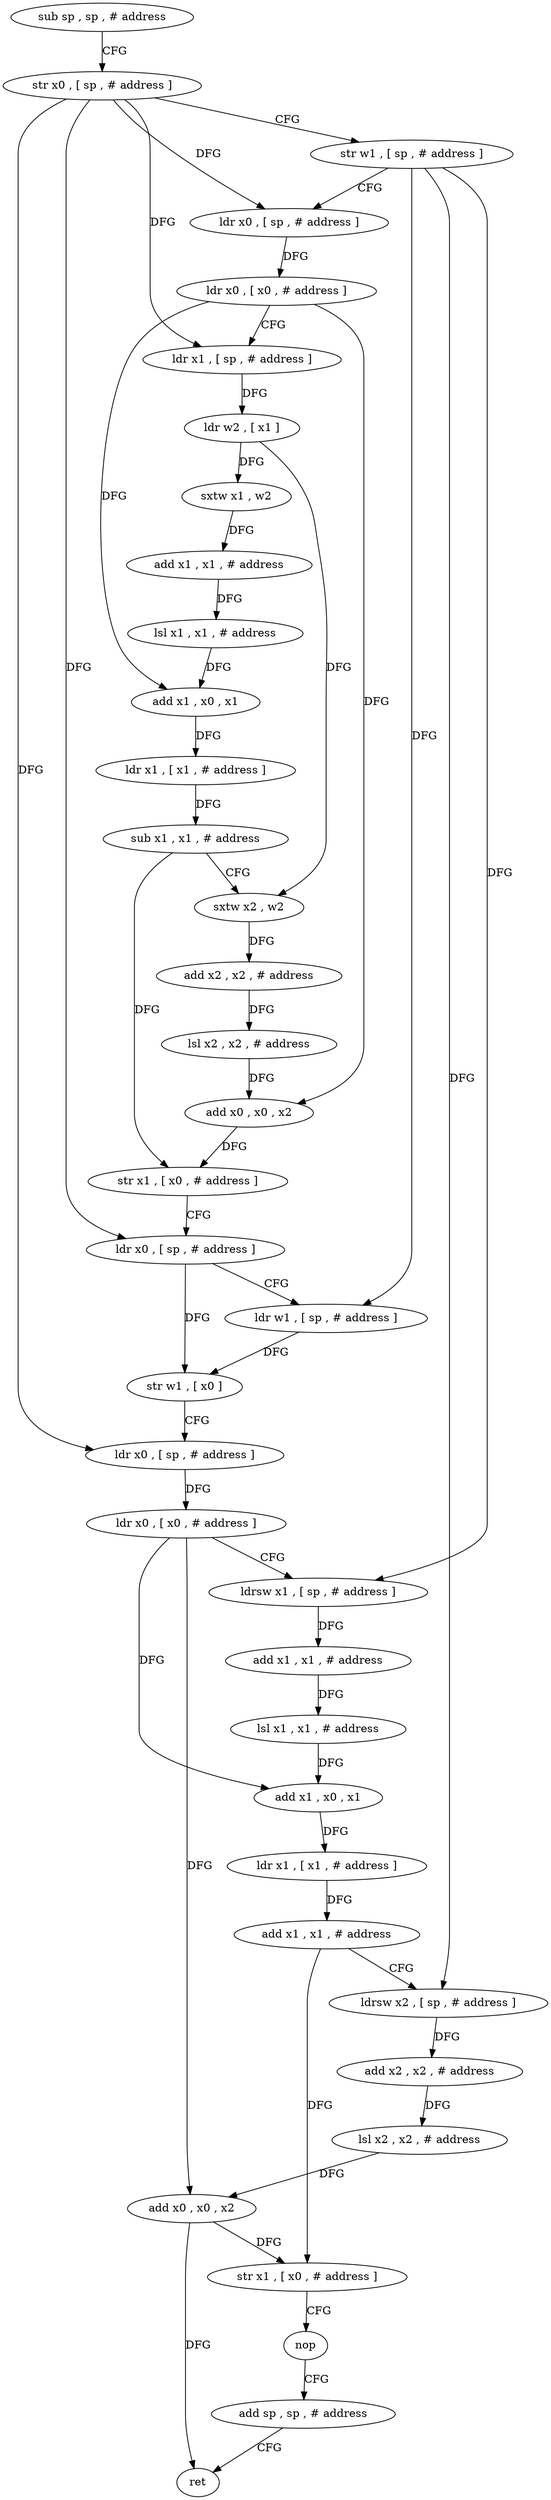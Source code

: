 digraph "func" {
"83964" [label = "sub sp , sp , # address" ]
"83968" [label = "str x0 , [ sp , # address ]" ]
"83972" [label = "str w1 , [ sp , # address ]" ]
"83976" [label = "ldr x0 , [ sp , # address ]" ]
"83980" [label = "ldr x0 , [ x0 , # address ]" ]
"83984" [label = "ldr x1 , [ sp , # address ]" ]
"83988" [label = "ldr w2 , [ x1 ]" ]
"83992" [label = "sxtw x1 , w2" ]
"83996" [label = "add x1 , x1 , # address" ]
"84000" [label = "lsl x1 , x1 , # address" ]
"84004" [label = "add x1 , x0 , x1" ]
"84008" [label = "ldr x1 , [ x1 , # address ]" ]
"84012" [label = "sub x1 , x1 , # address" ]
"84016" [label = "sxtw x2 , w2" ]
"84020" [label = "add x2 , x2 , # address" ]
"84024" [label = "lsl x2 , x2 , # address" ]
"84028" [label = "add x0 , x0 , x2" ]
"84032" [label = "str x1 , [ x0 , # address ]" ]
"84036" [label = "ldr x0 , [ sp , # address ]" ]
"84040" [label = "ldr w1 , [ sp , # address ]" ]
"84044" [label = "str w1 , [ x0 ]" ]
"84048" [label = "ldr x0 , [ sp , # address ]" ]
"84052" [label = "ldr x0 , [ x0 , # address ]" ]
"84056" [label = "ldrsw x1 , [ sp , # address ]" ]
"84060" [label = "add x1 , x1 , # address" ]
"84064" [label = "lsl x1 , x1 , # address" ]
"84068" [label = "add x1 , x0 , x1" ]
"84072" [label = "ldr x1 , [ x1 , # address ]" ]
"84076" [label = "add x1 , x1 , # address" ]
"84080" [label = "ldrsw x2 , [ sp , # address ]" ]
"84084" [label = "add x2 , x2 , # address" ]
"84088" [label = "lsl x2 , x2 , # address" ]
"84092" [label = "add x0 , x0 , x2" ]
"84096" [label = "str x1 , [ x0 , # address ]" ]
"84100" [label = "nop" ]
"84104" [label = "add sp , sp , # address" ]
"84108" [label = "ret" ]
"83964" -> "83968" [ label = "CFG" ]
"83968" -> "83972" [ label = "CFG" ]
"83968" -> "83976" [ label = "DFG" ]
"83968" -> "83984" [ label = "DFG" ]
"83968" -> "84036" [ label = "DFG" ]
"83968" -> "84048" [ label = "DFG" ]
"83972" -> "83976" [ label = "CFG" ]
"83972" -> "84040" [ label = "DFG" ]
"83972" -> "84056" [ label = "DFG" ]
"83972" -> "84080" [ label = "DFG" ]
"83976" -> "83980" [ label = "DFG" ]
"83980" -> "83984" [ label = "CFG" ]
"83980" -> "84004" [ label = "DFG" ]
"83980" -> "84028" [ label = "DFG" ]
"83984" -> "83988" [ label = "DFG" ]
"83988" -> "83992" [ label = "DFG" ]
"83988" -> "84016" [ label = "DFG" ]
"83992" -> "83996" [ label = "DFG" ]
"83996" -> "84000" [ label = "DFG" ]
"84000" -> "84004" [ label = "DFG" ]
"84004" -> "84008" [ label = "DFG" ]
"84008" -> "84012" [ label = "DFG" ]
"84012" -> "84016" [ label = "CFG" ]
"84012" -> "84032" [ label = "DFG" ]
"84016" -> "84020" [ label = "DFG" ]
"84020" -> "84024" [ label = "DFG" ]
"84024" -> "84028" [ label = "DFG" ]
"84028" -> "84032" [ label = "DFG" ]
"84032" -> "84036" [ label = "CFG" ]
"84036" -> "84040" [ label = "CFG" ]
"84036" -> "84044" [ label = "DFG" ]
"84040" -> "84044" [ label = "DFG" ]
"84044" -> "84048" [ label = "CFG" ]
"84048" -> "84052" [ label = "DFG" ]
"84052" -> "84056" [ label = "CFG" ]
"84052" -> "84068" [ label = "DFG" ]
"84052" -> "84092" [ label = "DFG" ]
"84056" -> "84060" [ label = "DFG" ]
"84060" -> "84064" [ label = "DFG" ]
"84064" -> "84068" [ label = "DFG" ]
"84068" -> "84072" [ label = "DFG" ]
"84072" -> "84076" [ label = "DFG" ]
"84076" -> "84080" [ label = "CFG" ]
"84076" -> "84096" [ label = "DFG" ]
"84080" -> "84084" [ label = "DFG" ]
"84084" -> "84088" [ label = "DFG" ]
"84088" -> "84092" [ label = "DFG" ]
"84092" -> "84096" [ label = "DFG" ]
"84092" -> "84108" [ label = "DFG" ]
"84096" -> "84100" [ label = "CFG" ]
"84100" -> "84104" [ label = "CFG" ]
"84104" -> "84108" [ label = "CFG" ]
}
